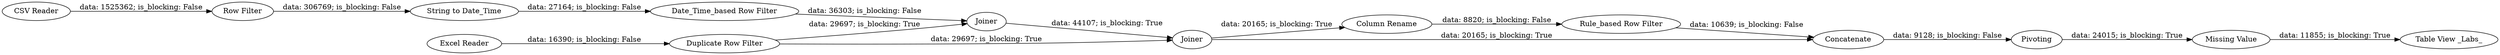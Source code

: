 digraph {
	"1896218739807622746_14" [label="Missing Value"]
	"1896218739807622746_7" [label="Date_Time_based Row Filter"]
	"1896218739807622746_9" [label=Joiner]
	"1896218739807622746_11" [label=Joiner]
	"1896218739807622746_10" [label="Duplicate Row Filter"]
	"1896218739807622746_22" [label="Column Rename"]
	"1896218739807622746_13" [label=Pivoting]
	"1896218739807622746_1" [label="CSV Reader"]
	"1896218739807622746_15" [label="Table View _Labs_"]
	"1896218739807622746_12" [label="Row Filter"]
	"1896218739807622746_6" [label="String to Date_Time"]
	"1896218739807622746_21" [label=Concatenate]
	"1896218739807622746_24" [label="Rule_based Row Filter"]
	"1896218739807622746_2" [label="Excel Reader"]
	"1896218739807622746_1" -> "1896218739807622746_12" [label="data: 1525362; is_blocking: False"]
	"1896218739807622746_10" -> "1896218739807622746_9" [label="data: 29697; is_blocking: True"]
	"1896218739807622746_2" -> "1896218739807622746_10" [label="data: 16390; is_blocking: False"]
	"1896218739807622746_14" -> "1896218739807622746_15" [label="data: 11855; is_blocking: True"]
	"1896218739807622746_9" -> "1896218739807622746_11" [label="data: 44107; is_blocking: True"]
	"1896218739807622746_7" -> "1896218739807622746_9" [label="data: 36303; is_blocking: False"]
	"1896218739807622746_12" -> "1896218739807622746_6" [label="data: 306769; is_blocking: False"]
	"1896218739807622746_6" -> "1896218739807622746_7" [label="data: 27164; is_blocking: False"]
	"1896218739807622746_22" -> "1896218739807622746_24" [label="data: 8820; is_blocking: False"]
	"1896218739807622746_10" -> "1896218739807622746_11" [label="data: 29697; is_blocking: True"]
	"1896218739807622746_21" -> "1896218739807622746_13" [label="data: 9128; is_blocking: False"]
	"1896218739807622746_11" -> "1896218739807622746_22" [label="data: 20165; is_blocking: True"]
	"1896218739807622746_24" -> "1896218739807622746_21" [label="data: 10639; is_blocking: False"]
	"1896218739807622746_13" -> "1896218739807622746_14" [label="data: 24015; is_blocking: True"]
	"1896218739807622746_11" -> "1896218739807622746_21" [label="data: 20165; is_blocking: True"]
	rankdir=LR
}
